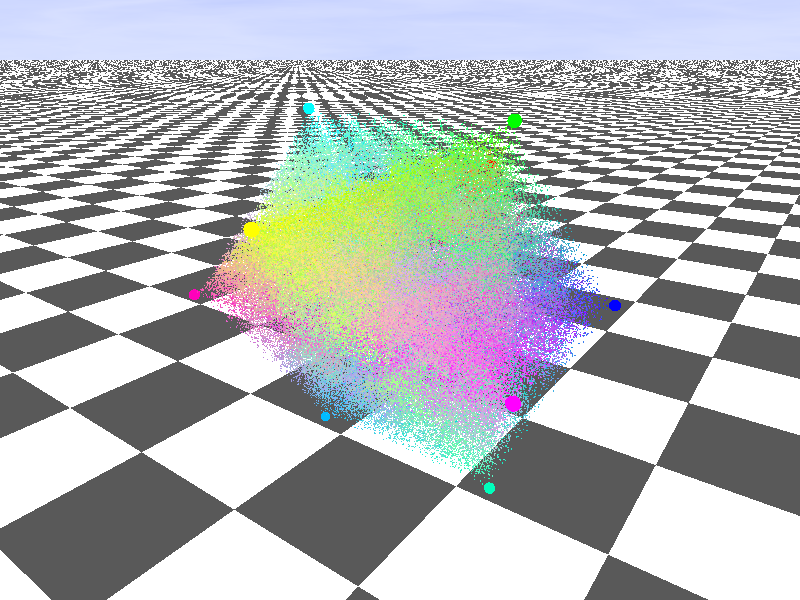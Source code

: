 #include "math.inc"

#declare tclock=0.1;

camera {	
	location <5*sin(2*pi*tclock), 2, -5*cos(2*pi*tclock)>		           
	look_at <0,0,0>       	
	rotate <0,0,0>
}                

      
light_source {
  <0,0,0>             // light's position 
  color rgb 1.0       // light's color
  area_light
  <8, 0, 0> <0, 0, 8> // lights spread out across this distance (x * z)
  5, 5                // total number of lights in grid (4x*4z = 16 lights)
  adaptive 0          // 0,1,2,3...
  jitter              // adds random softening of light
  circular            // make the shape of the light circular
  orient              // orient light
  translate <40, 80, -40>   // <x y z> position of light
}
      

    

fog{ fog_type   2
     distance   100
     color      rgb<1,1,1> *0.8 
     fog_offset 0.1
     fog_alt    1.5
     turbulence 1.8
   } 



plane { y, -11
		pigment { checker rgb <0.1, 0.1, 0.1> rgb <1.0, 1.0, 1.0> scale 5 }
		finish { reflection 0.2 ambient 0.4 }
}  


	

sky_sphere {
		pigment { gradient y
			color_map {
				[0 rgb <0.5, 0.6, 1> ]
				[1 rgb <0, 0, 1> ]
			}
		}
		pigment { 
		    wrinkles turbulence 0.6
			color_map {
				[0 rgbt <1,1,1,1>]
				[0.5 rgbt <0.98, 0.99, 0.99, .6>]
				[1 rgbt <1, 1, 1, 1>]
		}
        scale <.8, .1, .8>
    }
} 

           
#declare Rnd_1 = seed (1153);           

#declare Ball =
sphere{<0,0,0>,0.006
       texture{
        
        finish {phong 1}
       } 
}   

#declare Trace = sphere{<0,0,0>,0.15
       texture{
                                   
        pigment{color rgb<0.5,0.5,0.5> }
        finish {phong 1 reflection 0.2}
       } 
}   


#declare startNum = 0;
#declare endNum = (240000);   


#declare Anchor = sphere{<0,0,0>,0.05
       texture{
        pigment{color rgb<1,0.65,0.65>}
        finish {phong 1 reflection 0.1}
       } 
}      
           
#declare anchorPoints = 12;

#declare anchorsX = array[anchorPoints]{0,0,0,0,1,1,-1,-1,1.6,-1.6,1.6,-1.6};
#declare anchorsY = array[anchorPoints]{1,-1,1,1,1.6,-1.6,1.6,-1.6,0,0,0,0};
#declare anchorsZ = array[anchorPoints]{1.6,1.6,-1.6,-1.6,0,0,0,0,1,1,-1,-1};
           
#declare anchorColors = array[anchorPoints]{
rgb<1,0,0>,
rgb<1,0.501960784,0>,
rgb<1,1,0>,
rgb<0.501960784,1,0>,
rgb<0,1,0>,
rgb<0,1,0.501960784>,
rgb<0,1,1>,
rgb<0,0.501960784,1>,
rgb<0,0,1>,
rgb<0.498039216,0,1>,
rgb<1,0,1>,
rgb<1,0,0.498039216>
}



#declare anchorIndex = 0;
#while(anchorIndex < anchorPoints)
    object {Anchor translate<anchorsX[anchorIndex],anchorsY[anchorIndex],anchorsZ[anchorIndex]> pigment{color anchorColors[anchorIndex] transmit 0.5} }
    
    light_source {
  0*x                  
  color anchorColors[anchorIndex]  
 translate<anchorsX[anchorIndex],anchorsY[anchorIndex],anchorsZ[anchorIndex]>
}
  
    #declare anchorIndex = anchorIndex + 1;
#end
  
                                   


#declare xpoint = 0;
#declare ypoint = 0; 
#declare zpoint = 0;

#declare colorr = 0.5;
#declare colorg = 0.5;
#declare colorb = 0.5;




#declare nrx = 0;
#while(nrx < endNum)       
              #declare diceRoll = rand(Rnd_1);  
              #declare arrayIndex = 0;  
              
                                   
            #switch(diceRoll) 
                #range(0,(1/12))
                  #declare arrayIndex = 0;                                                                                                             
                #break                                                    
                
                #range((1/12),(2/12))
                  #declare arrayIndex = 1;                                                                                                              
                #break                         
                
                
                #range((2/12),(3/12))
                  #declare arrayIndex = 2;                                                                            
                #break                                                                                              

                #range((3/12),(4/12))
                  #declare arrayIndex = 3;                                                                            
                #break                                                                                              

                #range((4/12),(5/12))
                  #declare arrayIndex = 4;                                                                            
                #break                                                                                              

                #range((5/12),(6/12))
                  #declare arrayIndex = 5;                                                                            
                #break                                                                                              

                #range((6/12),(7/12))
                  #declare arrayIndex = 6;                                                                            
                #break                                                                                              

                #range((7/12),(8/12))
                  #declare arrayIndex = 7;                                                                            
                #break                                                                                              

                #range((8/12),(9/12))
                  #declare arrayIndex = 8;                                                                            
                #break                                                                                              

                #range((9/12),(10/12))
                  #declare arrayIndex = 9;                                                                            
                #break                                                                                              
                
                #range((10/12),(11/12))
                  #declare arrayIndex = 10;                                                                            
                #break                                                                                              

                #range((11/12),(12/12))
                  #declare arrayIndex = 11;                                                                            
                #break                                                                                              
                
                
             
            #end                 
            
              
               
                
                #declare newAnchorColor = anchorColors[arrayIndex];
                
                #declare colorr = (colorr + newAnchorColor.red) /2;
                #declare colorg = (colorg + newAnchorColor.green) /2;
                #declare colorb = (colorb + newAnchorColor.blue) /2;
                
                #declare xpoint = (xpoint + anchorsX[arrayIndex])/2;
                #declare ypoint = (ypoint + anchorsY[arrayIndex])/2;
                #declare zpoint = (zpoint + anchorsZ[arrayIndex])/2;   
                
              
                object {Ball translate<xpoint,ypoint,zpoint> pigment{color rgb<colorr,colorg,colorb> } }                                       
                                                                                                      

    #declare nrx = nrx + 1;
#end

//object {Trace translate<xpoint,ypoint,zpoint>  }                                       


